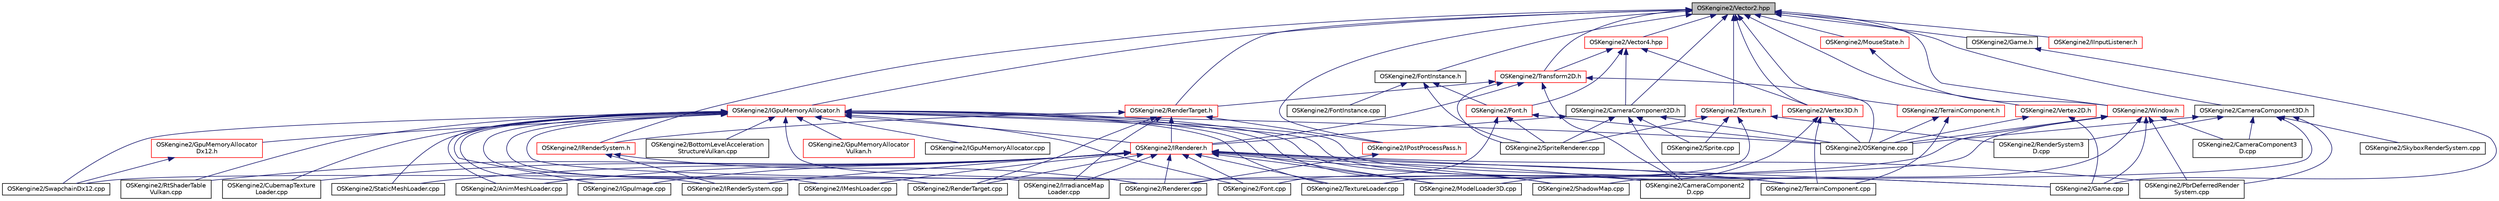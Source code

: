 digraph "OSKengine2/Vector2.hpp"
{
 // LATEX_PDF_SIZE
  edge [fontname="Helvetica",fontsize="10",labelfontname="Helvetica",labelfontsize="10"];
  node [fontname="Helvetica",fontsize="10",shape=record];
  Node1 [label="OSKengine2/Vector2.hpp",height=0.2,width=0.4,color="black", fillcolor="grey75", style="filled", fontcolor="black",tooltip=" "];
  Node1 -> Node2 [dir="back",color="midnightblue",fontsize="10",style="solid"];
  Node2 [label="OSKengine2/CameraComponent2D.h",height=0.2,width=0.4,color="black", fillcolor="white", style="filled",URL="$_camera_component2_d_8h.html",tooltip=" "];
  Node2 -> Node3 [dir="back",color="midnightblue",fontsize="10",style="solid"];
  Node3 [label="OSKengine2/CameraComponent2\lD.cpp",height=0.2,width=0.4,color="black", fillcolor="white", style="filled",URL="$_camera_component2_d_8cpp.html",tooltip=" "];
  Node2 -> Node4 [dir="back",color="midnightblue",fontsize="10",style="solid"];
  Node4 [label="OSKengine2/IRenderer.h",height=0.2,width=0.4,color="red", fillcolor="white", style="filled",URL="$_i_renderer_8h.html",tooltip=" "];
  Node4 -> Node5 [dir="back",color="midnightblue",fontsize="10",style="solid"];
  Node5 [label="OSKengine2/AnimMeshLoader.cpp",height=0.2,width=0.4,color="black", fillcolor="white", style="filled",URL="$_anim_mesh_loader_8cpp.html",tooltip=" "];
  Node4 -> Node3 [dir="back",color="midnightblue",fontsize="10",style="solid"];
  Node4 -> Node9 [dir="back",color="midnightblue",fontsize="10",style="solid"];
  Node9 [label="OSKengine2/CubemapTexture\lLoader.cpp",height=0.2,width=0.4,color="black", fillcolor="white", style="filled",URL="$_cubemap_texture_loader_8cpp.html",tooltip=" "];
  Node4 -> Node12 [dir="back",color="midnightblue",fontsize="10",style="solid"];
  Node12 [label="OSKengine2/Font.cpp",height=0.2,width=0.4,color="black", fillcolor="white", style="filled",URL="$_font_8cpp.html",tooltip=" "];
  Node4 -> Node14 [dir="back",color="midnightblue",fontsize="10",style="solid"];
  Node14 [label="OSKengine2/Game.cpp",height=0.2,width=0.4,color="black", fillcolor="white", style="filled",URL="$_game_8cpp.html",tooltip=" "];
  Node4 -> Node19 [dir="back",color="midnightblue",fontsize="10",style="solid"];
  Node19 [label="OSKengine2/IGpuImage.cpp",height=0.2,width=0.4,color="black", fillcolor="white", style="filled",URL="$_i_gpu_image_8cpp.html",tooltip=" "];
  Node4 -> Node20 [dir="back",color="midnightblue",fontsize="10",style="solid"];
  Node20 [label="OSKengine2/IMeshLoader.cpp",height=0.2,width=0.4,color="black", fillcolor="white", style="filled",URL="$_i_mesh_loader_8cpp.html",tooltip=" "];
  Node4 -> Node23 [dir="back",color="midnightblue",fontsize="10",style="solid"];
  Node23 [label="OSKengine2/IRenderSystem.cpp",height=0.2,width=0.4,color="black", fillcolor="white", style="filled",URL="$_i_render_system_8cpp.html",tooltip=" "];
  Node4 -> Node24 [dir="back",color="midnightblue",fontsize="10",style="solid"];
  Node24 [label="OSKengine2/IrradianceMap\lLoader.cpp",height=0.2,width=0.4,color="black", fillcolor="white", style="filled",URL="$_irradiance_map_loader_8cpp.html",tooltip=" "];
  Node4 -> Node28 [dir="back",color="midnightblue",fontsize="10",style="solid"];
  Node28 [label="OSKengine2/ModelLoader3D.cpp",height=0.2,width=0.4,color="black", fillcolor="white", style="filled",URL="$_model_loader3_d_8cpp.html",tooltip=" "];
  Node4 -> Node39 [dir="back",color="midnightblue",fontsize="10",style="solid"];
  Node39 [label="OSKengine2/PbrDeferredRender\lSystem.cpp",height=0.2,width=0.4,color="black", fillcolor="white", style="filled",URL="$_pbr_deferred_render_system_8cpp.html",tooltip=" "];
  Node4 -> Node61 [dir="back",color="midnightblue",fontsize="10",style="solid"];
  Node61 [label="OSKengine2/RenderTarget.cpp",height=0.2,width=0.4,color="black", fillcolor="white", style="filled",URL="$_render_target_8cpp.html",tooltip=" "];
  Node4 -> Node42 [dir="back",color="midnightblue",fontsize="10",style="solid"];
  Node42 [label="OSKengine2/Renderer.cpp",height=0.2,width=0.4,color="black", fillcolor="white", style="filled",URL="$_renderer_8cpp.html",tooltip=" "];
  Node4 -> Node63 [dir="back",color="midnightblue",fontsize="10",style="solid"];
  Node63 [label="OSKengine2/RtShaderTable\lVulkan.cpp",height=0.2,width=0.4,color="black", fillcolor="white", style="filled",URL="$_rt_shader_table_vulkan_8cpp.html",tooltip=" "];
  Node4 -> Node64 [dir="back",color="midnightblue",fontsize="10",style="solid"];
  Node64 [label="OSKengine2/ShadowMap.cpp",height=0.2,width=0.4,color="black", fillcolor="white", style="filled",URL="$_shadow_map_8cpp.html",tooltip=" "];
  Node4 -> Node67 [dir="back",color="midnightblue",fontsize="10",style="solid"];
  Node67 [label="OSKengine2/StaticMeshLoader.cpp",height=0.2,width=0.4,color="black", fillcolor="white", style="filled",URL="$_static_mesh_loader_8cpp.html",tooltip=" "];
  Node4 -> Node71 [dir="back",color="midnightblue",fontsize="10",style="solid"];
  Node71 [label="OSKengine2/TerrainComponent.cpp",height=0.2,width=0.4,color="black", fillcolor="white", style="filled",URL="$_terrain_component_8cpp.html",tooltip=" "];
  Node4 -> Node73 [dir="back",color="midnightblue",fontsize="10",style="solid"];
  Node73 [label="OSKengine2/TextureLoader.cpp",height=0.2,width=0.4,color="black", fillcolor="white", style="filled",URL="$_texture_loader_8cpp.html",tooltip=" "];
  Node2 -> Node38 [dir="back",color="midnightblue",fontsize="10",style="solid"];
  Node38 [label="OSKengine2/OSKengine.cpp",height=0.2,width=0.4,color="black", fillcolor="white", style="filled",URL="$_o_s_kengine_8cpp.html",tooltip=" "];
  Node2 -> Node80 [dir="back",color="midnightblue",fontsize="10",style="solid"];
  Node80 [label="OSKengine2/Sprite.cpp",height=0.2,width=0.4,color="black", fillcolor="white", style="filled",URL="$_sprite_8cpp.html",tooltip=" "];
  Node2 -> Node81 [dir="back",color="midnightblue",fontsize="10",style="solid"];
  Node81 [label="OSKengine2/SpriteRenderer.cpp",height=0.2,width=0.4,color="black", fillcolor="white", style="filled",URL="$_sprite_renderer_8cpp.html",tooltip=" "];
  Node1 -> Node82 [dir="back",color="midnightblue",fontsize="10",style="solid"];
  Node82 [label="OSKengine2/CameraComponent3D.h",height=0.2,width=0.4,color="black", fillcolor="white", style="filled",URL="$_camera_component3_d_8h.html",tooltip=" "];
  Node82 -> Node32 [dir="back",color="midnightblue",fontsize="10",style="solid"];
  Node32 [label="OSKengine2/CameraComponent3\lD.cpp",height=0.2,width=0.4,color="black", fillcolor="white", style="filled",URL="$_camera_component3_d_8cpp.html",tooltip=" "];
  Node82 -> Node38 [dir="back",color="midnightblue",fontsize="10",style="solid"];
  Node82 -> Node39 [dir="back",color="midnightblue",fontsize="10",style="solid"];
  Node82 -> Node41 [dir="back",color="midnightblue",fontsize="10",style="solid"];
  Node41 [label="OSKengine2/RenderSystem3\lD.cpp",height=0.2,width=0.4,color="black", fillcolor="white", style="filled",URL="$_render_system3_d_8cpp.html",tooltip=" "];
  Node82 -> Node64 [dir="back",color="midnightblue",fontsize="10",style="solid"];
  Node82 -> Node65 [dir="back",color="midnightblue",fontsize="10",style="solid"];
  Node65 [label="OSKengine2/SkyboxRenderSystem.cpp",height=0.2,width=0.4,color="black", fillcolor="white", style="filled",URL="$_skybox_render_system_8cpp.html",tooltip=" "];
  Node1 -> Node83 [dir="back",color="midnightblue",fontsize="10",style="solid"];
  Node83 [label="OSKengine2/FontInstance.h",height=0.2,width=0.4,color="black", fillcolor="white", style="filled",URL="$_font_instance_8h.html",tooltip=" "];
  Node83 -> Node84 [dir="back",color="midnightblue",fontsize="10",style="solid"];
  Node84 [label="OSKengine2/Font.h",height=0.2,width=0.4,color="red", fillcolor="white", style="filled",URL="$_font_8h.html",tooltip=" "];
  Node84 -> Node12 [dir="back",color="midnightblue",fontsize="10",style="solid"];
  Node84 -> Node38 [dir="back",color="midnightblue",fontsize="10",style="solid"];
  Node84 -> Node81 [dir="back",color="midnightblue",fontsize="10",style="solid"];
  Node83 -> Node86 [dir="back",color="midnightblue",fontsize="10",style="solid"];
  Node86 [label="OSKengine2/FontInstance.cpp",height=0.2,width=0.4,color="black", fillcolor="white", style="filled",URL="$_font_instance_8cpp.html",tooltip=" "];
  Node83 -> Node81 [dir="back",color="midnightblue",fontsize="10",style="solid"];
  Node1 -> Node87 [dir="back",color="midnightblue",fontsize="10",style="solid"];
  Node87 [label="OSKengine2/Game.h",height=0.2,width=0.4,color="black", fillcolor="white", style="filled",URL="$_game_8h.html",tooltip=" "];
  Node87 -> Node14 [dir="back",color="midnightblue",fontsize="10",style="solid"];
  Node1 -> Node88 [dir="back",color="midnightblue",fontsize="10",style="solid"];
  Node88 [label="OSKengine2/IGpuMemoryAllocator.h",height=0.2,width=0.4,color="red", fillcolor="white", style="filled",URL="$_i_gpu_memory_allocator_8h.html",tooltip=" "];
  Node88 -> Node5 [dir="back",color="midnightblue",fontsize="10",style="solid"];
  Node88 -> Node31 [dir="back",color="midnightblue",fontsize="10",style="solid"];
  Node31 [label="OSKengine2/BottomLevelAcceleration\lStructureVulkan.cpp",height=0.2,width=0.4,color="black", fillcolor="white", style="filled",URL="$_bottom_level_acceleration_structure_vulkan_8cpp.html",tooltip=" "];
  Node88 -> Node3 [dir="back",color="midnightblue",fontsize="10",style="solid"];
  Node88 -> Node9 [dir="back",color="midnightblue",fontsize="10",style="solid"];
  Node88 -> Node12 [dir="back",color="midnightblue",fontsize="10",style="solid"];
  Node88 -> Node14 [dir="back",color="midnightblue",fontsize="10",style="solid"];
  Node88 -> Node89 [dir="back",color="midnightblue",fontsize="10",style="solid"];
  Node89 [label="OSKengine2/GpuMemoryAllocator\lDx12.h",height=0.2,width=0.4,color="red", fillcolor="white", style="filled",URL="$_gpu_memory_allocator_dx12_8h.html",tooltip=" "];
  Node89 -> Node68 [dir="back",color="midnightblue",fontsize="10",style="solid"];
  Node68 [label="OSKengine2/SwapchainDx12.cpp",height=0.2,width=0.4,color="black", fillcolor="white", style="filled",URL="$_swapchain_dx12_8cpp.html",tooltip=" "];
  Node88 -> Node90 [dir="back",color="midnightblue",fontsize="10",style="solid"];
  Node90 [label="OSKengine2/GpuMemoryAllocator\lVulkan.h",height=0.2,width=0.4,color="red", fillcolor="white", style="filled",URL="$_gpu_memory_allocator_vulkan_8h.html",tooltip=" "];
  Node88 -> Node19 [dir="back",color="midnightblue",fontsize="10",style="solid"];
  Node88 -> Node55 [dir="back",color="midnightblue",fontsize="10",style="solid"];
  Node55 [label="OSKengine2/IGpuMemoryAllocator.cpp",height=0.2,width=0.4,color="black", fillcolor="white", style="filled",URL="$_i_gpu_memory_allocator_8cpp.html",tooltip=" "];
  Node88 -> Node20 [dir="back",color="midnightblue",fontsize="10",style="solid"];
  Node88 -> Node23 [dir="back",color="midnightblue",fontsize="10",style="solid"];
  Node88 -> Node4 [dir="back",color="midnightblue",fontsize="10",style="solid"];
  Node88 -> Node24 [dir="back",color="midnightblue",fontsize="10",style="solid"];
  Node88 -> Node28 [dir="back",color="midnightblue",fontsize="10",style="solid"];
  Node88 -> Node38 [dir="back",color="midnightblue",fontsize="10",style="solid"];
  Node88 -> Node61 [dir="back",color="midnightblue",fontsize="10",style="solid"];
  Node88 -> Node42 [dir="back",color="midnightblue",fontsize="10",style="solid"];
  Node88 -> Node63 [dir="back",color="midnightblue",fontsize="10",style="solid"];
  Node88 -> Node64 [dir="back",color="midnightblue",fontsize="10",style="solid"];
  Node88 -> Node67 [dir="back",color="midnightblue",fontsize="10",style="solid"];
  Node88 -> Node68 [dir="back",color="midnightblue",fontsize="10",style="solid"];
  Node88 -> Node71 [dir="back",color="midnightblue",fontsize="10",style="solid"];
  Node88 -> Node73 [dir="back",color="midnightblue",fontsize="10",style="solid"];
  Node1 -> Node91 [dir="back",color="midnightblue",fontsize="10",style="solid"];
  Node91 [label="OSKengine2/IInputListener.h",height=0.2,width=0.4,color="red", fillcolor="white", style="filled",URL="$_i_input_listener_8h.html",tooltip=" "];
  Node1 -> Node94 [dir="back",color="midnightblue",fontsize="10",style="solid"];
  Node94 [label="OSKengine2/IPostProcessPass.h",height=0.2,width=0.4,color="red", fillcolor="white", style="filled",URL="$_i_post_process_pass_8h.html",tooltip=" "];
  Node94 -> Node42 [dir="back",color="midnightblue",fontsize="10",style="solid"];
  Node1 -> Node99 [dir="back",color="midnightblue",fontsize="10",style="solid"];
  Node99 [label="OSKengine2/IRenderSystem.h",height=0.2,width=0.4,color="red", fillcolor="white", style="filled",URL="$_i_render_system_8h.html",tooltip=" "];
  Node99 -> Node23 [dir="back",color="midnightblue",fontsize="10",style="solid"];
  Node99 -> Node42 [dir="back",color="midnightblue",fontsize="10",style="solid"];
  Node1 -> Node105 [dir="back",color="midnightblue",fontsize="10",style="solid"];
  Node105 [label="OSKengine2/MouseState.h",height=0.2,width=0.4,color="red", fillcolor="white", style="filled",URL="$_mouse_state_8h.html",tooltip=" "];
  Node105 -> Node107 [dir="back",color="midnightblue",fontsize="10",style="solid"];
  Node107 [label="OSKengine2/Window.h",height=0.2,width=0.4,color="red", fillcolor="white", style="filled",URL="$_window_8h.html",tooltip=" "];
  Node107 -> Node3 [dir="back",color="midnightblue",fontsize="10",style="solid"];
  Node107 -> Node32 [dir="back",color="midnightblue",fontsize="10",style="solid"];
  Node107 -> Node14 [dir="back",color="midnightblue",fontsize="10",style="solid"];
  Node107 -> Node38 [dir="back",color="midnightblue",fontsize="10",style="solid"];
  Node107 -> Node39 [dir="back",color="midnightblue",fontsize="10",style="solid"];
  Node107 -> Node42 [dir="back",color="midnightblue",fontsize="10",style="solid"];
  Node107 -> Node68 [dir="back",color="midnightblue",fontsize="10",style="solid"];
  Node1 -> Node108 [dir="back",color="midnightblue",fontsize="10",style="solid"];
  Node108 [label="OSKengine2/RenderTarget.h",height=0.2,width=0.4,color="red", fillcolor="white", style="filled",URL="$_render_target_8h.html",tooltip=" "];
  Node108 -> Node94 [dir="back",color="midnightblue",fontsize="10",style="solid"];
  Node108 -> Node99 [dir="back",color="midnightblue",fontsize="10",style="solid"];
  Node108 -> Node4 [dir="back",color="midnightblue",fontsize="10",style="solid"];
  Node108 -> Node24 [dir="back",color="midnightblue",fontsize="10",style="solid"];
  Node108 -> Node61 [dir="back",color="midnightblue",fontsize="10",style="solid"];
  Node1 -> Node111 [dir="back",color="midnightblue",fontsize="10",style="solid"];
  Node111 [label="OSKengine2/TerrainComponent.h",height=0.2,width=0.4,color="red", fillcolor="white", style="filled",URL="$_terrain_component_8h.html",tooltip=" "];
  Node111 -> Node38 [dir="back",color="midnightblue",fontsize="10",style="solid"];
  Node111 -> Node71 [dir="back",color="midnightblue",fontsize="10",style="solid"];
  Node1 -> Node112 [dir="back",color="midnightblue",fontsize="10",style="solid"];
  Node112 [label="OSKengine2/Texture.h",height=0.2,width=0.4,color="red", fillcolor="white", style="filled",URL="$_texture_8h.html",tooltip=" "];
  Node112 -> Node41 [dir="back",color="midnightblue",fontsize="10",style="solid"];
  Node112 -> Node80 [dir="back",color="midnightblue",fontsize="10",style="solid"];
  Node112 -> Node81 [dir="back",color="midnightblue",fontsize="10",style="solid"];
  Node112 -> Node73 [dir="back",color="midnightblue",fontsize="10",style="solid"];
  Node1 -> Node114 [dir="back",color="midnightblue",fontsize="10",style="solid"];
  Node114 [label="OSKengine2/Transform2D.h",height=0.2,width=0.4,color="red", fillcolor="white", style="filled",URL="$_transform2_d_8h.html",tooltip=" "];
  Node114 -> Node3 [dir="back",color="midnightblue",fontsize="10",style="solid"];
  Node114 -> Node4 [dir="back",color="midnightblue",fontsize="10",style="solid"];
  Node114 -> Node38 [dir="back",color="midnightblue",fontsize="10",style="solid"];
  Node114 -> Node108 [dir="back",color="midnightblue",fontsize="10",style="solid"];
  Node114 -> Node81 [dir="back",color="midnightblue",fontsize="10",style="solid"];
  Node1 -> Node116 [dir="back",color="midnightblue",fontsize="10",style="solid"];
  Node116 [label="OSKengine2/Vector4.hpp",height=0.2,width=0.4,color="red", fillcolor="white", style="filled",URL="$_vector4_8hpp.html",tooltip=" "];
  Node116 -> Node2 [dir="back",color="midnightblue",fontsize="10",style="solid"];
  Node116 -> Node84 [dir="back",color="midnightblue",fontsize="10",style="solid"];
  Node116 -> Node114 [dir="back",color="midnightblue",fontsize="10",style="solid"];
  Node116 -> Node143 [dir="back",color="midnightblue",fontsize="10",style="solid"];
  Node143 [label="OSKengine2/Vertex3D.h",height=0.2,width=0.4,color="red", fillcolor="white", style="filled",URL="$_vertex3_d_8h.html",tooltip=" "];
  Node143 -> Node28 [dir="back",color="midnightblue",fontsize="10",style="solid"];
  Node143 -> Node38 [dir="back",color="midnightblue",fontsize="10",style="solid"];
  Node143 -> Node71 [dir="back",color="midnightblue",fontsize="10",style="solid"];
  Node1 -> Node146 [dir="back",color="midnightblue",fontsize="10",style="solid"];
  Node146 [label="OSKengine2/Vertex2D.h",height=0.2,width=0.4,color="red", fillcolor="white", style="filled",URL="$_vertex2_d_8h.html",tooltip=" "];
  Node146 -> Node14 [dir="back",color="midnightblue",fontsize="10",style="solid"];
  Node146 -> Node38 [dir="back",color="midnightblue",fontsize="10",style="solid"];
  Node1 -> Node143 [dir="back",color="midnightblue",fontsize="10",style="solid"];
  Node1 -> Node107 [dir="back",color="midnightblue",fontsize="10",style="solid"];
}
